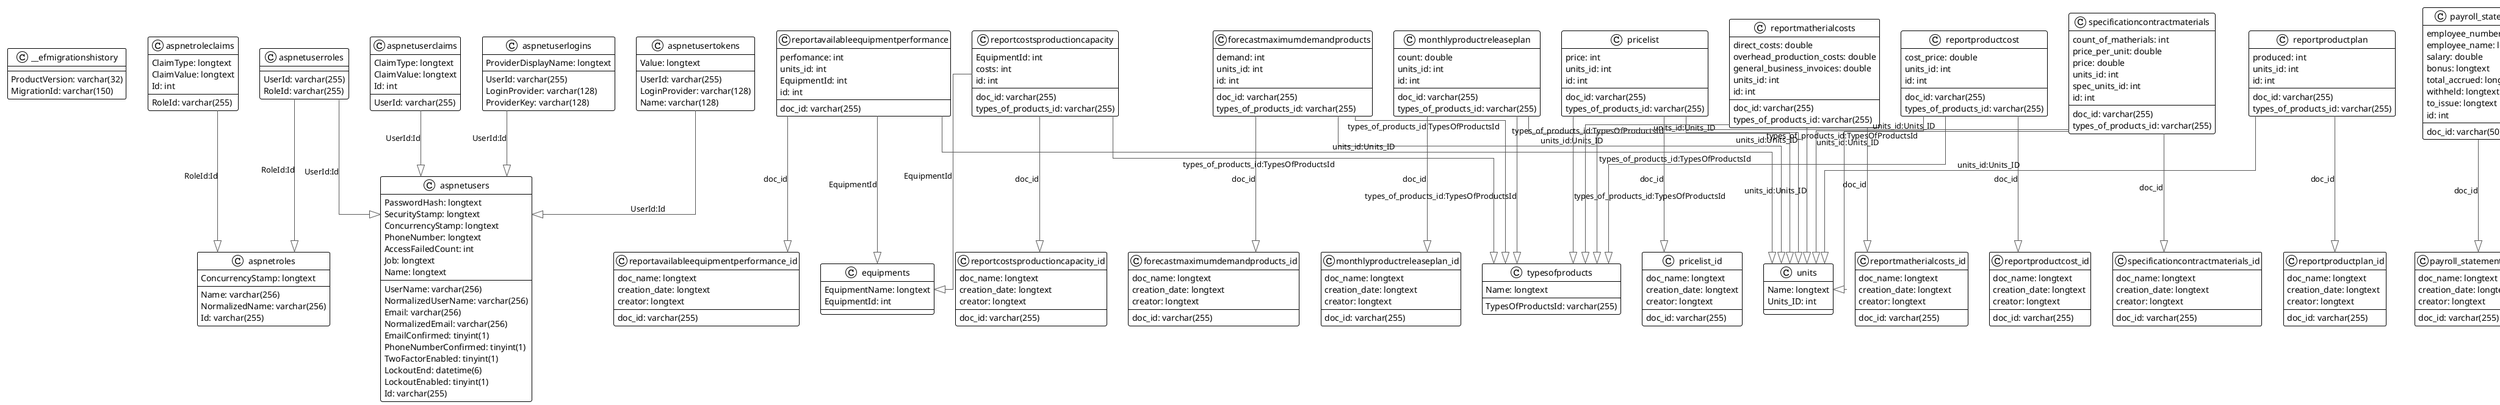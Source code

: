 @startuml

!theme plain
top to bottom direction
skinparam linetype ortho

class __efmigrationshistory {
   ProductVersion: varchar(32)
   MigrationId: varchar(150)
}
class aspnetroleclaims {
   RoleId: varchar(255)
   ClaimType: longtext
   ClaimValue: longtext
   Id: int
}
class aspnetroles {
   Name: varchar(256)
   NormalizedName: varchar(256)
   ConcurrencyStamp: longtext
   Id: varchar(255)
}
class aspnetuserclaims {
   UserId: varchar(255)
   ClaimType: longtext
   ClaimValue: longtext
   Id: int
}
class aspnetuserlogins {
   ProviderDisplayName: longtext
   UserId: varchar(255)
   LoginProvider: varchar(128)
   ProviderKey: varchar(128)
}
class aspnetuserroles {
   UserId: varchar(255)
   RoleId: varchar(255)
}
class aspnetusers {
   UserName: varchar(256)
   NormalizedUserName: varchar(256)
   Email: varchar(256)
   NormalizedEmail: varchar(256)
   EmailConfirmed: tinyint(1)
   PasswordHash: longtext
   SecurityStamp: longtext
   ConcurrencyStamp: longtext
   PhoneNumber: longtext
   PhoneNumberConfirmed: tinyint(1)
   TwoFactorEnabled: tinyint(1)
   LockoutEnd: datetime(6)
   LockoutEnabled: tinyint(1)
   AccessFailedCount: int
   Job: longtext
   Name: longtext
   Id: varchar(255)
}
class aspnetusertokens {
   Value: longtext
   UserId: varchar(255)
   LoginProvider: varchar(128)
   Name: varchar(128)
}
class equipments {
   EquipmentName: longtext
   EquipmentId: int
}
class forecastmaximumdemandproducts {
   doc_id: varchar(255)
   types_of_products_id: varchar(255)
   demand: int
   units_id: int
   id: int
}
class forecastmaximumdemandproducts_id {
   doc_name: longtext
   creation_date: longtext
   creator: longtext
   doc_id: varchar(255)
}
class monthlyproductreleaseplan {
   doc_id: varchar(255)
   types_of_products_id: varchar(255)
   count: double
   units_id: int
   id: int
}
class monthlyproductreleaseplan_id {
   doc_name: longtext
   creation_date: longtext
   creator: longtext
   doc_id: varchar(255)
}
class payroll_statement {
   doc_id: varchar(50)
   employee_number: int
   employee_name: longtext
   salary: double
   bonus: longtext
   total_accrued: longtext
   withheld: longtext
   to_issue: longtext
   id: int
}
class payroll_statement_name_id {
   doc_name: longtext
   creation_date: longtext
   creator: longtext
   doc_id: varchar(255)
}
class pricelist {
   doc_id: varchar(255)
   types_of_products_id: varchar(255)
   price: int
   units_id: int
   id: int
}
class pricelist_id {
   doc_name: longtext
   creation_date: longtext
   creator: longtext
   doc_id: varchar(255)
}
class reportavailableequipmentperformance {
   doc_id: varchar(255)
   perfomance: int
   units_id: int
   EquipmentId: int
   id: int
}
class reportavailableequipmentperformance_id {
   doc_name: longtext
   creation_date: longtext
   creator: longtext
   doc_id: varchar(255)
}
class reportcostsproductioncapacity {
   doc_id: varchar(255)
   EquipmentId: int
   types_of_products_id: varchar(255)
   costs: int
   id: int
}
class reportcostsproductioncapacity_id {
   doc_name: longtext
   creation_date: longtext
   creator: longtext
   doc_id: varchar(255)
}
class reportmatherialcosts {
   doc_id: varchar(255)
   types_of_products_id: varchar(255)
   direct_costs: double
   overhead_production_costs: double
   general_business_invoices: double
   units_id: int
   id: int
}
class reportmatherialcosts_id {
   doc_name: longtext
   creation_date: longtext
   creator: longtext
   doc_id: varchar(255)
}
class reportproductcost {
   doc_id: varchar(255)
   types_of_products_id: varchar(255)
   cost_price: double
   units_id: int
   id: int
}
class reportproductcost_id {
   doc_name: longtext
   creation_date: longtext
   creator: longtext
   doc_id: varchar(255)
}
class reportproductplan {
   doc_id: varchar(255)
   types_of_products_id: varchar(255)
   produced: int
   units_id: int
   id: int
}
class reportproductplan_id {
   doc_name: longtext
   creation_date: longtext
   creator: longtext
   doc_id: varchar(255)
}
class specificationcontractmaterials {
   doc_id: varchar(255)
   count_of_matherials: int
   price_per_unit: double
   price: double
   units_id: int
   types_of_products_id: varchar(255)
   spec_units_id: int
   id: int
}
class specificationcontractmaterials_id {
   doc_name: longtext
   creation_date: longtext
   creator: longtext
   doc_id: varchar(255)
}
class types_of_products {
   code: longtext
   Name: longtext
   types_of_products_id: int
}
class typesofproducts {
   Name: longtext
   TypesOfProductsId: varchar(255)
}
class units {
   Name: longtext
   Units_ID: int
}

aspnetroleclaims                        -[#595959,plain]-^  aspnetroles                            : "RoleId:Id"
aspnetuserclaims                        -[#595959,plain]-^  aspnetusers                            : "UserId:Id"
aspnetuserlogins                        -[#595959,plain]-^  aspnetusers                            : "UserId:Id"
aspnetuserroles                         -[#595959,plain]-^  aspnetroles                            : "RoleId:Id"
aspnetuserroles                         -[#595959,plain]-^  aspnetusers                            : "UserId:Id"
aspnetusertokens                        -[#595959,plain]-^  aspnetusers                            : "UserId:Id"
forecastmaximumdemandproducts           -[#595959,plain]-^  forecastmaximumdemandproducts_id       : "doc_id"
forecastmaximumdemandproducts           -[#595959,plain]-^  typesofproducts                        : "types_of_products_id:TypesOfProductsId"
forecastmaximumdemandproducts           -[#595959,plain]-^  units                                  : "units_id:Units_ID"
monthlyproductreleaseplan               -[#595959,plain]-^  monthlyproductreleaseplan_id           : "doc_id"
monthlyproductreleaseplan               -[#595959,plain]-^  typesofproducts                        : "types_of_products_id:TypesOfProductsId"
monthlyproductreleaseplan               -[#595959,plain]-^  units                                  : "units_id:Units_ID"
payroll_statement                       -[#595959,plain]-^  payroll_statement_name_id              : "doc_id"
pricelist                               -[#595959,plain]-^  pricelist_id                           : "doc_id"
pricelist                               -[#595959,plain]-^  typesofproducts                        : "types_of_products_id:TypesOfProductsId"
pricelist                               -[#595959,plain]-^  units                                  : "units_id:Units_ID"
reportavailableequipmentperformance     -[#595959,plain]-^  equipments                             : "EquipmentId"
reportavailableequipmentperformance     -[#595959,plain]-^  reportavailableequipmentperformance_id : "doc_id"
reportavailableequipmentperformance     -[#595959,plain]-^  units                                  : "units_id:Units_ID"
reportcostsproductioncapacity           -[#595959,plain]-^  equipments                             : "EquipmentId"
reportcostsproductioncapacity           -[#595959,plain]-^  reportcostsproductioncapacity_id       : "doc_id"
reportcostsproductioncapacity           -[#595959,plain]-^  typesofproducts                        : "types_of_products_id:TypesOfProductsId"
reportmatherialcosts                    -[#595959,plain]-^  reportmatherialcosts_id                : "doc_id"
reportmatherialcosts                    -[#595959,plain]-^  typesofproducts                        : "types_of_products_id:TypesOfProductsId"
reportmatherialcosts                    -[#595959,plain]-^  units                                  : "units_id:Units_ID"
reportproductcost                       -[#595959,plain]-^  reportproductcost_id                   : "doc_id"
reportproductcost                       -[#595959,plain]-^  typesofproducts                        : "types_of_products_id:TypesOfProductsId"
reportproductcost                       -[#595959,plain]-^  units                                  : "units_id:Units_ID"
reportproductplan                       -[#595959,plain]-^  reportproductplan_id                   : "doc_id"
reportproductplan                       -[#595959,plain]-^  units                                  : "units_id:Units_ID"
specificationcontractmaterials          -[#595959,plain]-^  specificationcontractmaterials_id      : "doc_id"
specificationcontractmaterials          -[#595959,plain]-^  typesofproducts                        : "types_of_products_id:TypesOfProductsId"
specificationcontractmaterials          -[#595959,plain]-^  units                                  : "units_id:Units_ID"
@enduml
